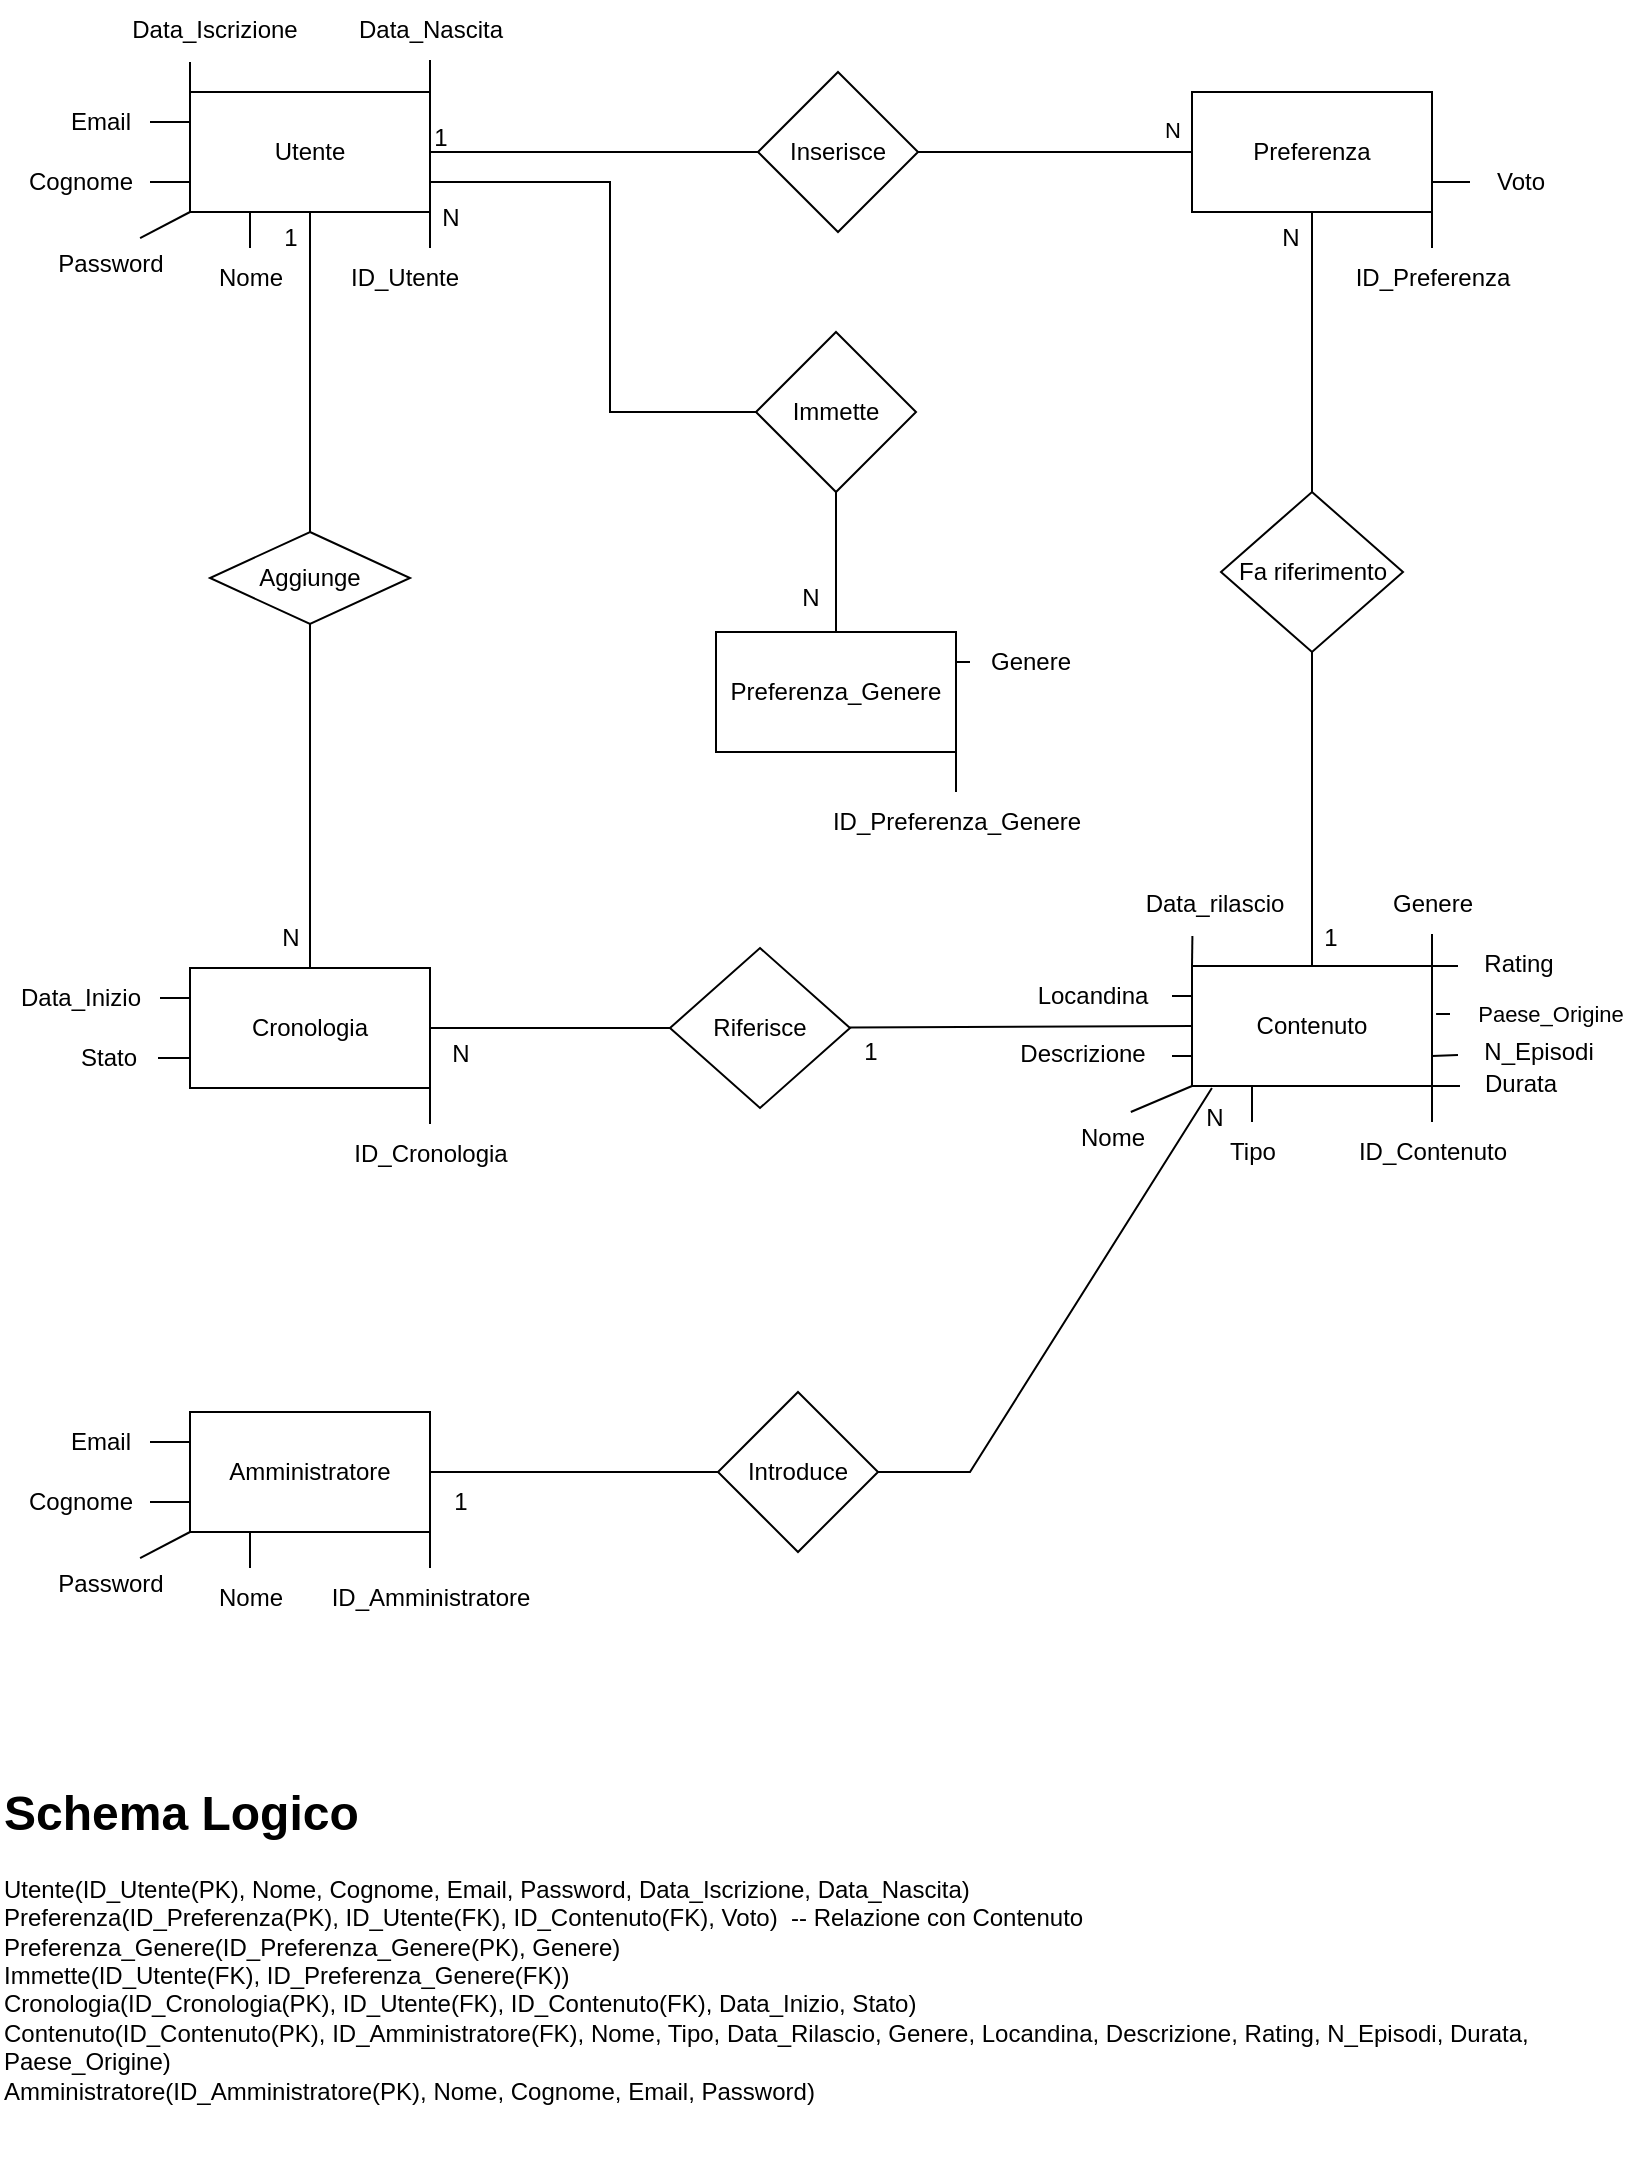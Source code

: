 <mxfile version="24.8.6">
  <diagram name="Pagina-1" id="YwjGSr0FWHyBBaABWbj7">
    <mxGraphModel dx="1195" dy="643" grid="1" gridSize="10" guides="1" tooltips="1" connect="1" arrows="1" fold="1" page="1" pageScale="1" pageWidth="827" pageHeight="1169" math="0" shadow="0">
      <root>
        <mxCell id="0" />
        <mxCell id="1" parent="0" />
        <mxCell id="e4waLGMk03CbxaB5QYb_-1" value="Utente" style="rounded=0;whiteSpace=wrap;html=1;" parent="1" vertex="1">
          <mxGeometry x="110" y="90" width="120" height="60" as="geometry" />
        </mxCell>
        <mxCell id="e4waLGMk03CbxaB5QYb_-2" value="" style="endArrow=none;html=1;rounded=0;exitX=1;exitY=1;exitDx=0;exitDy=0;" parent="1" source="e4waLGMk03CbxaB5QYb_-1" target="e4waLGMk03CbxaB5QYb_-3" edge="1">
          <mxGeometry width="50" height="50" relative="1" as="geometry">
            <mxPoint x="110" y="80" as="sourcePoint" />
            <mxPoint x="230" y="170" as="targetPoint" />
          </mxGeometry>
        </mxCell>
        <mxCell id="e4waLGMk03CbxaB5QYb_-3" value="ID_Utente&lt;span style=&quot;white-space: pre;&quot;&gt;&#x9;&lt;/span&gt;" style="text;html=1;align=center;verticalAlign=middle;resizable=0;points=[];autosize=1;strokeColor=none;fillColor=none;" parent="1" vertex="1">
          <mxGeometry x="180" y="168" width="100" height="30" as="geometry" />
        </mxCell>
        <mxCell id="e4waLGMk03CbxaB5QYb_-4" value="" style="endArrow=none;html=1;rounded=0;entryX=0.25;entryY=1;entryDx=0;entryDy=0;" parent="1" source="e4waLGMk03CbxaB5QYb_-6" target="e4waLGMk03CbxaB5QYb_-1" edge="1">
          <mxGeometry width="50" height="50" relative="1" as="geometry">
            <mxPoint x="140" y="170" as="sourcePoint" />
            <mxPoint x="170" y="190" as="targetPoint" />
          </mxGeometry>
        </mxCell>
        <mxCell id="e4waLGMk03CbxaB5QYb_-6" value="Nome" style="text;html=1;align=center;verticalAlign=middle;resizable=0;points=[];autosize=1;strokeColor=none;fillColor=none;" parent="1" vertex="1">
          <mxGeometry x="115" y="168" width="50" height="30" as="geometry" />
        </mxCell>
        <mxCell id="e4waLGMk03CbxaB5QYb_-7" value="" style="endArrow=none;html=1;rounded=0;entryX=0;entryY=0.75;entryDx=0;entryDy=0;" parent="1" source="e4waLGMk03CbxaB5QYb_-8" target="e4waLGMk03CbxaB5QYb_-1" edge="1">
          <mxGeometry width="50" height="50" relative="1" as="geometry">
            <mxPoint x="90" y="135" as="sourcePoint" />
            <mxPoint x="80" y="130" as="targetPoint" />
          </mxGeometry>
        </mxCell>
        <mxCell id="e4waLGMk03CbxaB5QYb_-8" value="Cognome" style="text;html=1;align=center;verticalAlign=middle;resizable=0;points=[];autosize=1;strokeColor=none;fillColor=none;" parent="1" vertex="1">
          <mxGeometry x="20" y="120" width="70" height="30" as="geometry" />
        </mxCell>
        <mxCell id="e4waLGMk03CbxaB5QYb_-9" value="" style="endArrow=none;html=1;rounded=0;entryX=0;entryY=0;entryDx=0;entryDy=0;exitX=0.38;exitY=1.033;exitDx=0;exitDy=0;exitPerimeter=0;" parent="1" source="e4waLGMk03CbxaB5QYb_-10" target="e4waLGMk03CbxaB5QYb_-1" edge="1">
          <mxGeometry width="50" height="50" relative="1" as="geometry">
            <mxPoint x="90" y="105" as="sourcePoint" />
            <mxPoint x="50" y="210" as="targetPoint" />
          </mxGeometry>
        </mxCell>
        <mxCell id="e4waLGMk03CbxaB5QYb_-10" value="Data_Iscrizione" style="text;html=1;align=center;verticalAlign=middle;resizable=0;points=[];autosize=1;strokeColor=none;fillColor=none;" parent="1" vertex="1">
          <mxGeometry x="72" y="44" width="100" height="30" as="geometry" />
        </mxCell>
        <mxCell id="e4waLGMk03CbxaB5QYb_-11" value="" style="endArrow=none;html=1;rounded=0;exitX=1;exitY=0;exitDx=0;exitDy=0;" parent="1" target="e4waLGMk03CbxaB5QYb_-12" edge="1">
          <mxGeometry width="50" height="50" relative="1" as="geometry">
            <mxPoint x="230" y="92" as="sourcePoint" />
            <mxPoint x="230" y="70" as="targetPoint" />
          </mxGeometry>
        </mxCell>
        <mxCell id="e4waLGMk03CbxaB5QYb_-12" value="Data_Nascita" style="text;html=1;align=center;verticalAlign=middle;resizable=0;points=[];autosize=1;strokeColor=none;fillColor=none;" parent="1" vertex="1">
          <mxGeometry x="185" y="44" width="90" height="30" as="geometry" />
        </mxCell>
        <mxCell id="e4waLGMk03CbxaB5QYb_-13" value="" style="endArrow=none;html=1;rounded=0;entryX=0;entryY=0.25;entryDx=0;entryDy=0;" parent="1" source="e4waLGMk03CbxaB5QYb_-14" target="e4waLGMk03CbxaB5QYb_-1" edge="1">
          <mxGeometry width="50" height="50" relative="1" as="geometry">
            <mxPoint x="90" y="105" as="sourcePoint" />
            <mxPoint x="90" y="160" as="targetPoint" />
          </mxGeometry>
        </mxCell>
        <mxCell id="e4waLGMk03CbxaB5QYb_-14" value="&lt;div&gt;Email&lt;/div&gt;" style="text;html=1;align=center;verticalAlign=middle;resizable=0;points=[];autosize=1;strokeColor=none;fillColor=none;" parent="1" vertex="1">
          <mxGeometry x="40" y="90" width="50" height="30" as="geometry" />
        </mxCell>
        <mxCell id="e4waLGMk03CbxaB5QYb_-15" value="" style="endArrow=none;html=1;rounded=0;entryX=0;entryY=1;entryDx=0;entryDy=0;exitX=0.688;exitY=0.067;exitDx=0;exitDy=0;exitPerimeter=0;" parent="1" source="e4waLGMk03CbxaB5QYb_-17" target="e4waLGMk03CbxaB5QYb_-1" edge="1">
          <mxGeometry width="50" height="50" relative="1" as="geometry">
            <mxPoint x="100" y="160" as="sourcePoint" />
            <mxPoint x="110" y="140" as="targetPoint" />
          </mxGeometry>
        </mxCell>
        <mxCell id="e4waLGMk03CbxaB5QYb_-17" value="Password" style="text;html=1;align=center;verticalAlign=middle;resizable=0;points=[];autosize=1;strokeColor=none;fillColor=none;" parent="1" vertex="1">
          <mxGeometry x="30" y="161" width="80" height="30" as="geometry" />
        </mxCell>
        <mxCell id="e4waLGMk03CbxaB5QYb_-18" value="Amministratore" style="rounded=0;whiteSpace=wrap;html=1;" parent="1" vertex="1">
          <mxGeometry x="110" y="750" width="120" height="60" as="geometry" />
        </mxCell>
        <mxCell id="e4waLGMk03CbxaB5QYb_-19" value="" style="endArrow=none;html=1;rounded=0;exitX=1;exitY=1;exitDx=0;exitDy=0;" parent="1" source="e4waLGMk03CbxaB5QYb_-18" target="e4waLGMk03CbxaB5QYb_-20" edge="1">
          <mxGeometry width="50" height="50" relative="1" as="geometry">
            <mxPoint x="110" y="740" as="sourcePoint" />
            <mxPoint x="230" y="830" as="targetPoint" />
          </mxGeometry>
        </mxCell>
        <mxCell id="e4waLGMk03CbxaB5QYb_-20" value="ID_Amministratore" style="text;html=1;align=center;verticalAlign=middle;resizable=0;points=[];autosize=1;strokeColor=none;fillColor=none;" parent="1" vertex="1">
          <mxGeometry x="170" y="828" width="120" height="30" as="geometry" />
        </mxCell>
        <mxCell id="e4waLGMk03CbxaB5QYb_-21" value="" style="endArrow=none;html=1;rounded=0;entryX=0.25;entryY=1;entryDx=0;entryDy=0;" parent="1" source="e4waLGMk03CbxaB5QYb_-22" target="e4waLGMk03CbxaB5QYb_-18" edge="1">
          <mxGeometry width="50" height="50" relative="1" as="geometry">
            <mxPoint x="140" y="830" as="sourcePoint" />
            <mxPoint x="170" y="850" as="targetPoint" />
          </mxGeometry>
        </mxCell>
        <mxCell id="e4waLGMk03CbxaB5QYb_-22" value="Nome" style="text;html=1;align=center;verticalAlign=middle;resizable=0;points=[];autosize=1;strokeColor=none;fillColor=none;" parent="1" vertex="1">
          <mxGeometry x="115" y="828" width="50" height="30" as="geometry" />
        </mxCell>
        <mxCell id="e4waLGMk03CbxaB5QYb_-23" value="" style="endArrow=none;html=1;rounded=0;entryX=0;entryY=0.75;entryDx=0;entryDy=0;" parent="1" source="e4waLGMk03CbxaB5QYb_-24" target="e4waLGMk03CbxaB5QYb_-18" edge="1">
          <mxGeometry width="50" height="50" relative="1" as="geometry">
            <mxPoint x="90" y="795" as="sourcePoint" />
            <mxPoint x="80" y="790" as="targetPoint" />
          </mxGeometry>
        </mxCell>
        <mxCell id="e4waLGMk03CbxaB5QYb_-24" value="Cognome" style="text;html=1;align=center;verticalAlign=middle;resizable=0;points=[];autosize=1;strokeColor=none;fillColor=none;" parent="1" vertex="1">
          <mxGeometry x="20" y="780" width="70" height="30" as="geometry" />
        </mxCell>
        <mxCell id="e4waLGMk03CbxaB5QYb_-29" value="" style="endArrow=none;html=1;rounded=0;entryX=0;entryY=0.25;entryDx=0;entryDy=0;" parent="1" source="e4waLGMk03CbxaB5QYb_-30" target="e4waLGMk03CbxaB5QYb_-18" edge="1">
          <mxGeometry width="50" height="50" relative="1" as="geometry">
            <mxPoint x="90" y="765" as="sourcePoint" />
            <mxPoint x="90" y="820" as="targetPoint" />
          </mxGeometry>
        </mxCell>
        <mxCell id="e4waLGMk03CbxaB5QYb_-30" value="&lt;div&gt;Email&lt;/div&gt;" style="text;html=1;align=center;verticalAlign=middle;resizable=0;points=[];autosize=1;strokeColor=none;fillColor=none;" parent="1" vertex="1">
          <mxGeometry x="40" y="750" width="50" height="30" as="geometry" />
        </mxCell>
        <mxCell id="e4waLGMk03CbxaB5QYb_-31" value="" style="endArrow=none;html=1;rounded=0;entryX=0;entryY=1;entryDx=0;entryDy=0;exitX=0.688;exitY=0.067;exitDx=0;exitDy=0;exitPerimeter=0;" parent="1" source="e4waLGMk03CbxaB5QYb_-32" target="e4waLGMk03CbxaB5QYb_-18" edge="1">
          <mxGeometry width="50" height="50" relative="1" as="geometry">
            <mxPoint x="100" y="820" as="sourcePoint" />
            <mxPoint x="110" y="800" as="targetPoint" />
          </mxGeometry>
        </mxCell>
        <mxCell id="e4waLGMk03CbxaB5QYb_-32" value="Password" style="text;html=1;align=center;verticalAlign=middle;resizable=0;points=[];autosize=1;strokeColor=none;fillColor=none;" parent="1" vertex="1">
          <mxGeometry x="30" y="821" width="80" height="30" as="geometry" />
        </mxCell>
        <mxCell id="e4waLGMk03CbxaB5QYb_-33" value="Contenuto" style="rounded=0;whiteSpace=wrap;html=1;" parent="1" vertex="1">
          <mxGeometry x="611" y="527" width="120" height="60" as="geometry" />
        </mxCell>
        <mxCell id="e4waLGMk03CbxaB5QYb_-34" value="" style="endArrow=none;html=1;rounded=0;exitX=1;exitY=1;exitDx=0;exitDy=0;" parent="1" source="e4waLGMk03CbxaB5QYb_-33" target="e4waLGMk03CbxaB5QYb_-35" edge="1">
          <mxGeometry width="50" height="50" relative="1" as="geometry">
            <mxPoint x="611" y="517" as="sourcePoint" />
            <mxPoint x="731" y="607" as="targetPoint" />
          </mxGeometry>
        </mxCell>
        <mxCell id="e4waLGMk03CbxaB5QYb_-35" value="ID_Contenuto" style="text;html=1;align=center;verticalAlign=middle;resizable=0;points=[];autosize=1;strokeColor=none;fillColor=none;" parent="1" vertex="1">
          <mxGeometry x="686" y="605" width="90" height="30" as="geometry" />
        </mxCell>
        <mxCell id="e4waLGMk03CbxaB5QYb_-36" value="" style="endArrow=none;html=1;rounded=0;entryX=0.25;entryY=1;entryDx=0;entryDy=0;" parent="1" source="e4waLGMk03CbxaB5QYb_-37" target="e4waLGMk03CbxaB5QYb_-33" edge="1">
          <mxGeometry width="50" height="50" relative="1" as="geometry">
            <mxPoint x="641" y="607" as="sourcePoint" />
            <mxPoint x="671" y="627" as="targetPoint" />
          </mxGeometry>
        </mxCell>
        <mxCell id="e4waLGMk03CbxaB5QYb_-37" value="Tipo" style="text;html=1;align=center;verticalAlign=middle;resizable=0;points=[];autosize=1;strokeColor=none;fillColor=none;" parent="1" vertex="1">
          <mxGeometry x="616" y="605" width="50" height="30" as="geometry" />
        </mxCell>
        <mxCell id="e4waLGMk03CbxaB5QYb_-39" value="Descrizione" style="text;html=1;align=center;verticalAlign=middle;resizable=0;points=[];autosize=1;strokeColor=none;fillColor=none;" parent="1" vertex="1">
          <mxGeometry x="511" y="556" width="90" height="30" as="geometry" />
        </mxCell>
        <mxCell id="e4waLGMk03CbxaB5QYb_-40" value="" style="endArrow=none;html=1;rounded=0;entryX=0;entryY=0;entryDx=0;entryDy=0;exitX=0.38;exitY=1.033;exitDx=0;exitDy=0;exitPerimeter=0;" parent="1" source="e4waLGMk03CbxaB5QYb_-41" target="e4waLGMk03CbxaB5QYb_-33" edge="1">
          <mxGeometry width="50" height="50" relative="1" as="geometry">
            <mxPoint x="591" y="542" as="sourcePoint" />
            <mxPoint x="551" y="647" as="targetPoint" />
          </mxGeometry>
        </mxCell>
        <mxCell id="e4waLGMk03CbxaB5QYb_-41" value="Data_rilascio" style="text;html=1;align=center;verticalAlign=middle;resizable=0;points=[];autosize=1;strokeColor=none;fillColor=none;" parent="1" vertex="1">
          <mxGeometry x="577" y="481" width="90" height="30" as="geometry" />
        </mxCell>
        <mxCell id="e4waLGMk03CbxaB5QYb_-42" value="" style="endArrow=none;html=1;rounded=0;exitX=1;exitY=0;exitDx=0;exitDy=0;" parent="1" target="e4waLGMk03CbxaB5QYb_-43" edge="1">
          <mxGeometry width="50" height="50" relative="1" as="geometry">
            <mxPoint x="731" y="529" as="sourcePoint" />
            <mxPoint x="731" y="507" as="targetPoint" />
          </mxGeometry>
        </mxCell>
        <mxCell id="e4waLGMk03CbxaB5QYb_-43" value="Genere" style="text;html=1;align=center;verticalAlign=middle;resizable=0;points=[];autosize=1;strokeColor=none;fillColor=none;" parent="1" vertex="1">
          <mxGeometry x="701" y="481" width="60" height="30" as="geometry" />
        </mxCell>
        <mxCell id="e4waLGMk03CbxaB5QYb_-44" value="" style="endArrow=none;html=1;rounded=0;entryX=0;entryY=0.25;entryDx=0;entryDy=0;" parent="1" source="e4waLGMk03CbxaB5QYb_-45" target="e4waLGMk03CbxaB5QYb_-33" edge="1">
          <mxGeometry width="50" height="50" relative="1" as="geometry">
            <mxPoint x="591" y="542" as="sourcePoint" />
            <mxPoint x="591" y="597" as="targetPoint" />
          </mxGeometry>
        </mxCell>
        <mxCell id="e4waLGMk03CbxaB5QYb_-45" value="Locandina" style="text;html=1;align=center;verticalAlign=middle;resizable=0;points=[];autosize=1;strokeColor=none;fillColor=none;" parent="1" vertex="1">
          <mxGeometry x="521" y="527" width="80" height="30" as="geometry" />
        </mxCell>
        <mxCell id="e4waLGMk03CbxaB5QYb_-46" value="" style="endArrow=none;html=1;rounded=0;entryX=0;entryY=1;entryDx=0;entryDy=0;exitX=0.688;exitY=0.067;exitDx=0;exitDy=0;exitPerimeter=0;" parent="1" source="e4waLGMk03CbxaB5QYb_-47" target="e4waLGMk03CbxaB5QYb_-33" edge="1">
          <mxGeometry width="50" height="50" relative="1" as="geometry">
            <mxPoint x="601" y="597" as="sourcePoint" />
            <mxPoint x="611" y="577" as="targetPoint" />
          </mxGeometry>
        </mxCell>
        <mxCell id="e4waLGMk03CbxaB5QYb_-47" value="Nome" style="text;html=1;align=center;verticalAlign=middle;resizable=0;points=[];autosize=1;strokeColor=none;fillColor=none;" parent="1" vertex="1">
          <mxGeometry x="546" y="598" width="50" height="30" as="geometry" />
        </mxCell>
        <mxCell id="e4waLGMk03CbxaB5QYb_-48" value="" style="endArrow=none;html=1;rounded=0;entryX=0;entryY=0.533;entryDx=0;entryDy=0;entryPerimeter=0;exitX=1;exitY=0;exitDx=0;exitDy=0;" parent="1" source="e4waLGMk03CbxaB5QYb_-33" target="e4waLGMk03CbxaB5QYb_-50" edge="1">
          <mxGeometry width="50" height="50" relative="1" as="geometry">
            <mxPoint x="731" y="542" as="sourcePoint" />
            <mxPoint x="751" y="541" as="targetPoint" />
          </mxGeometry>
        </mxCell>
        <mxCell id="e4waLGMk03CbxaB5QYb_-50" value="Rating" style="text;html=1;align=center;verticalAlign=middle;resizable=0;points=[];autosize=1;strokeColor=none;fillColor=none;" parent="1" vertex="1">
          <mxGeometry x="744" y="511" width="60" height="30" as="geometry" />
        </mxCell>
        <mxCell id="e4waLGMk03CbxaB5QYb_-52" value="" style="endArrow=none;html=1;rounded=0;entryX=0;entryY=0.533;entryDx=0;entryDy=0;entryPerimeter=0;" parent="1" target="e4waLGMk03CbxaB5QYb_-53" edge="1">
          <mxGeometry width="50" height="50" relative="1" as="geometry">
            <mxPoint x="731" y="587" as="sourcePoint" />
            <mxPoint x="751" y="598" as="targetPoint" />
          </mxGeometry>
        </mxCell>
        <mxCell id="e4waLGMk03CbxaB5QYb_-53" value="Durata" style="text;html=1;align=center;verticalAlign=middle;resizable=0;points=[];autosize=1;strokeColor=none;fillColor=none;" parent="1" vertex="1">
          <mxGeometry x="745" y="571" width="60" height="30" as="geometry" />
        </mxCell>
        <mxCell id="e4waLGMk03CbxaB5QYb_-60" value="" style="endArrow=none;html=1;rounded=0;entryX=1;entryY=0.75;entryDx=0;entryDy=0;" parent="1" source="e4waLGMk03CbxaB5QYb_-61" target="e4waLGMk03CbxaB5QYb_-33" edge="1">
          <mxGeometry width="50" height="50" relative="1" as="geometry">
            <mxPoint x="595" y="572" as="sourcePoint" />
            <mxPoint x="735" y="572" as="targetPoint" />
          </mxGeometry>
        </mxCell>
        <mxCell id="e4waLGMk03CbxaB5QYb_-61" value="N_Episodi" style="text;html=1;align=center;verticalAlign=middle;resizable=0;points=[];autosize=1;strokeColor=none;fillColor=none;" parent="1" vertex="1">
          <mxGeometry x="744" y="555" width="80" height="30" as="geometry" />
        </mxCell>
        <mxCell id="e4waLGMk03CbxaB5QYb_-62" value="" style="endArrow=none;html=1;rounded=0;entryX=1.017;entryY=0.4;entryDx=0;entryDy=0;entryPerimeter=0;" parent="1" source="e4waLGMk03CbxaB5QYb_-63" target="e4waLGMk03CbxaB5QYb_-33" edge="1">
          <mxGeometry width="50" height="50" relative="1" as="geometry">
            <mxPoint x="595" y="542" as="sourcePoint" />
            <mxPoint x="735" y="542" as="targetPoint" />
          </mxGeometry>
        </mxCell>
        <mxCell id="e4waLGMk03CbxaB5QYb_-63" value="&lt;font style=&quot;font-size: 11px;&quot;&gt;Paese_Origine&lt;/font&gt;" style="text;html=1;align=center;verticalAlign=middle;resizable=0;points=[];autosize=1;strokeColor=none;fillColor=none;" parent="1" vertex="1">
          <mxGeometry x="740" y="536" width="100" height="30" as="geometry" />
        </mxCell>
        <mxCell id="e4waLGMk03CbxaB5QYb_-66" value="Cronologia" style="rounded=0;whiteSpace=wrap;html=1;" parent="1" vertex="1">
          <mxGeometry x="110" y="528" width="120" height="60" as="geometry" />
        </mxCell>
        <mxCell id="e4waLGMk03CbxaB5QYb_-67" value="" style="endArrow=none;html=1;rounded=0;exitX=1;exitY=1;exitDx=0;exitDy=0;" parent="1" source="e4waLGMk03CbxaB5QYb_-66" target="e4waLGMk03CbxaB5QYb_-68" edge="1">
          <mxGeometry width="50" height="50" relative="1" as="geometry">
            <mxPoint x="110" y="518" as="sourcePoint" />
            <mxPoint x="230" y="608" as="targetPoint" />
          </mxGeometry>
        </mxCell>
        <mxCell id="e4waLGMk03CbxaB5QYb_-68" value="ID_Cronologia" style="text;html=1;align=center;verticalAlign=middle;resizable=0;points=[];autosize=1;strokeColor=none;fillColor=none;" parent="1" vertex="1">
          <mxGeometry x="180" y="606" width="100" height="30" as="geometry" />
        </mxCell>
        <mxCell id="e4waLGMk03CbxaB5QYb_-69" value="" style="endArrow=none;html=1;rounded=0;entryX=0;entryY=0.75;entryDx=0;entryDy=0;" parent="1" source="e4waLGMk03CbxaB5QYb_-70" target="e4waLGMk03CbxaB5QYb_-66" edge="1">
          <mxGeometry width="50" height="50" relative="1" as="geometry">
            <mxPoint x="90" y="573" as="sourcePoint" />
            <mxPoint x="80" y="568" as="targetPoint" />
          </mxGeometry>
        </mxCell>
        <mxCell id="e4waLGMk03CbxaB5QYb_-70" value="Stato" style="text;html=1;align=center;verticalAlign=middle;resizable=0;points=[];autosize=1;strokeColor=none;fillColor=none;" parent="1" vertex="1">
          <mxGeometry x="44" y="558" width="50" height="30" as="geometry" />
        </mxCell>
        <mxCell id="e4waLGMk03CbxaB5QYb_-71" value="" style="endArrow=none;html=1;rounded=0;entryX=0;entryY=0.25;entryDx=0;entryDy=0;" parent="1" source="e4waLGMk03CbxaB5QYb_-72" target="e4waLGMk03CbxaB5QYb_-66" edge="1">
          <mxGeometry width="50" height="50" relative="1" as="geometry">
            <mxPoint x="90" y="543" as="sourcePoint" />
            <mxPoint x="90" y="598" as="targetPoint" />
          </mxGeometry>
        </mxCell>
        <mxCell id="e4waLGMk03CbxaB5QYb_-72" value="Data_Inizio" style="text;html=1;align=center;verticalAlign=middle;resizable=0;points=[];autosize=1;strokeColor=none;fillColor=none;" parent="1" vertex="1">
          <mxGeometry x="15" y="528" width="80" height="30" as="geometry" />
        </mxCell>
        <mxCell id="e4waLGMk03CbxaB5QYb_-73" value="Preferenza" style="rounded=0;whiteSpace=wrap;html=1;" parent="1" vertex="1">
          <mxGeometry x="611" y="90" width="120" height="60" as="geometry" />
        </mxCell>
        <mxCell id="e4waLGMk03CbxaB5QYb_-74" value="" style="endArrow=none;html=1;rounded=0;exitX=1;exitY=1;exitDx=0;exitDy=0;" parent="1" source="e4waLGMk03CbxaB5QYb_-73" target="e4waLGMk03CbxaB5QYb_-75" edge="1">
          <mxGeometry width="50" height="50" relative="1" as="geometry">
            <mxPoint x="611" y="80" as="sourcePoint" />
            <mxPoint x="731" y="170" as="targetPoint" />
          </mxGeometry>
        </mxCell>
        <mxCell id="e4waLGMk03CbxaB5QYb_-75" value="ID_Preferenza" style="text;html=1;align=center;verticalAlign=middle;resizable=0;points=[];autosize=1;strokeColor=none;fillColor=none;" parent="1" vertex="1">
          <mxGeometry x="681" y="168" width="100" height="30" as="geometry" />
        </mxCell>
        <mxCell id="e4waLGMk03CbxaB5QYb_-76" value="" style="endArrow=none;html=1;rounded=0;entryX=1;entryY=0.75;entryDx=0;entryDy=0;" parent="1" source="e4waLGMk03CbxaB5QYb_-77" target="e4waLGMk03CbxaB5QYb_-73" edge="1">
          <mxGeometry width="50" height="50" relative="1" as="geometry">
            <mxPoint x="591" y="135" as="sourcePoint" />
            <mxPoint x="581" y="130" as="targetPoint" />
          </mxGeometry>
        </mxCell>
        <mxCell id="e4waLGMk03CbxaB5QYb_-77" value="Voto" style="text;html=1;align=center;verticalAlign=middle;resizable=0;points=[];autosize=1;strokeColor=none;fillColor=none;" parent="1" vertex="1">
          <mxGeometry x="750" y="120" width="50" height="30" as="geometry" />
        </mxCell>
        <mxCell id="e4waLGMk03CbxaB5QYb_-80" value="Preferenza_Genere" style="rounded=0;whiteSpace=wrap;html=1;" parent="1" vertex="1">
          <mxGeometry x="373" y="360" width="120" height="60" as="geometry" />
        </mxCell>
        <mxCell id="e4waLGMk03CbxaB5QYb_-81" value="" style="endArrow=none;html=1;rounded=0;exitX=1;exitY=1;exitDx=0;exitDy=0;" parent="1" source="e4waLGMk03CbxaB5QYb_-80" target="e4waLGMk03CbxaB5QYb_-82" edge="1">
          <mxGeometry width="50" height="50" relative="1" as="geometry">
            <mxPoint x="616" y="290" as="sourcePoint" />
            <mxPoint x="736" y="380" as="targetPoint" />
          </mxGeometry>
        </mxCell>
        <mxCell id="e4waLGMk03CbxaB5QYb_-82" value="ID_Preferenza_Genere" style="text;html=1;align=center;verticalAlign=middle;resizable=0;points=[];autosize=1;strokeColor=none;fillColor=none;" parent="1" vertex="1">
          <mxGeometry x="423" y="440" width="140" height="30" as="geometry" />
        </mxCell>
        <mxCell id="e4waLGMk03CbxaB5QYb_-83" value="" style="endArrow=none;html=1;rounded=0;entryX=1;entryY=0.25;entryDx=0;entryDy=0;" parent="1" source="e4waLGMk03CbxaB5QYb_-84" target="e4waLGMk03CbxaB5QYb_-80" edge="1">
          <mxGeometry width="50" height="50" relative="1" as="geometry">
            <mxPoint x="596" y="345" as="sourcePoint" />
            <mxPoint x="586" y="340" as="targetPoint" />
          </mxGeometry>
        </mxCell>
        <mxCell id="e4waLGMk03CbxaB5QYb_-84" value="Genere" style="text;html=1;align=center;verticalAlign=middle;resizable=0;points=[];autosize=1;strokeColor=none;fillColor=none;" parent="1" vertex="1">
          <mxGeometry x="500" y="360" width="60" height="30" as="geometry" />
        </mxCell>
        <mxCell id="e4waLGMk03CbxaB5QYb_-85" value="Aggiunge" style="rhombus;whiteSpace=wrap;html=1;" parent="1" vertex="1">
          <mxGeometry x="120" y="310" width="100" height="46" as="geometry" />
        </mxCell>
        <mxCell id="e4waLGMk03CbxaB5QYb_-86" value="" style="endArrow=none;html=1;rounded=0;exitX=0.5;exitY=0;exitDx=0;exitDy=0;entryX=0.5;entryY=1;entryDx=0;entryDy=0;" parent="1" source="e4waLGMk03CbxaB5QYb_-85" target="e4waLGMk03CbxaB5QYb_-1" edge="1">
          <mxGeometry width="50" height="50" relative="1" as="geometry">
            <mxPoint x="260" y="270" as="sourcePoint" />
            <mxPoint x="310" y="220" as="targetPoint" />
          </mxGeometry>
        </mxCell>
        <mxCell id="e4waLGMk03CbxaB5QYb_-87" value="" style="endArrow=none;html=1;rounded=0;entryX=0.5;entryY=1;entryDx=0;entryDy=0;exitX=0.5;exitY=0;exitDx=0;exitDy=0;" parent="1" source="e4waLGMk03CbxaB5QYb_-66" target="e4waLGMk03CbxaB5QYb_-85" edge="1">
          <mxGeometry width="50" height="50" relative="1" as="geometry">
            <mxPoint x="260" y="360" as="sourcePoint" />
            <mxPoint x="200" y="300" as="targetPoint" />
          </mxGeometry>
        </mxCell>
        <mxCell id="e4waLGMk03CbxaB5QYb_-88" value="" style="endArrow=none;html=1;rounded=0;entryX=0;entryY=0.5;entryDx=0;entryDy=0;" parent="1" source="e4waLGMk03CbxaB5QYb_-89" target="e4waLGMk03CbxaB5QYb_-33" edge="1">
          <mxGeometry width="50" height="50" relative="1" as="geometry">
            <mxPoint x="510" y="557" as="sourcePoint" />
            <mxPoint x="477" y="601" as="targetPoint" />
          </mxGeometry>
        </mxCell>
        <mxCell id="e4waLGMk03CbxaB5QYb_-89" value="Riferisce" style="rhombus;whiteSpace=wrap;html=1;" parent="1" vertex="1">
          <mxGeometry x="350" y="518" width="90" height="80" as="geometry" />
        </mxCell>
        <mxCell id="e4waLGMk03CbxaB5QYb_-90" value="" style="endArrow=none;html=1;rounded=0;exitX=1;exitY=0.5;exitDx=0;exitDy=0;entryX=0;entryY=0.5;entryDx=0;entryDy=0;" parent="1" source="e4waLGMk03CbxaB5QYb_-66" target="e4waLGMk03CbxaB5QYb_-89" edge="1">
          <mxGeometry width="50" height="50" relative="1" as="geometry">
            <mxPoint x="290" y="681" as="sourcePoint" />
            <mxPoint x="340" y="631" as="targetPoint" />
          </mxGeometry>
        </mxCell>
        <mxCell id="e4waLGMk03CbxaB5QYb_-91" value="" style="endArrow=none;html=1;rounded=0;entryX=0;entryY=0.75;entryDx=0;entryDy=0;exitX=1;exitY=0.533;exitDx=0;exitDy=0;exitPerimeter=0;" parent="1" source="e4waLGMk03CbxaB5QYb_-39" target="e4waLGMk03CbxaB5QYb_-33" edge="1">
          <mxGeometry width="50" height="50" relative="1" as="geometry">
            <mxPoint x="370" y="741" as="sourcePoint" />
            <mxPoint x="420" y="691" as="targetPoint" />
          </mxGeometry>
        </mxCell>
        <mxCell id="e4waLGMk03CbxaB5QYb_-92" value="" style="endArrow=none;html=1;rounded=0;exitX=1;exitY=0.5;exitDx=0;exitDy=0;entryX=0;entryY=0.5;entryDx=0;entryDy=0;" parent="1" source="e4waLGMk03CbxaB5QYb_-1" target="e4waLGMk03CbxaB5QYb_-93" edge="1">
          <mxGeometry width="50" height="50" relative="1" as="geometry">
            <mxPoint x="280" y="210" as="sourcePoint" />
            <mxPoint x="390" y="120" as="targetPoint" />
          </mxGeometry>
        </mxCell>
        <mxCell id="e4waLGMk03CbxaB5QYb_-93" value="Inserisce" style="rhombus;whiteSpace=wrap;html=1;" parent="1" vertex="1">
          <mxGeometry x="394" y="80" width="80" height="80" as="geometry" />
        </mxCell>
        <mxCell id="e4waLGMk03CbxaB5QYb_-94" value="" style="endArrow=none;html=1;rounded=0;exitX=1;exitY=0.5;exitDx=0;exitDy=0;entryX=0;entryY=0.5;entryDx=0;entryDy=0;" parent="1" source="e4waLGMk03CbxaB5QYb_-93" target="e4waLGMk03CbxaB5QYb_-73" edge="1">
          <mxGeometry width="50" height="50" relative="1" as="geometry">
            <mxPoint x="420" y="290" as="sourcePoint" />
            <mxPoint x="470" y="240" as="targetPoint" />
          </mxGeometry>
        </mxCell>
        <mxCell id="e4waLGMk03CbxaB5QYb_-115" value="N" style="edgeLabel;html=1;align=center;verticalAlign=middle;resizable=0;points=[];" parent="e4waLGMk03CbxaB5QYb_-94" vertex="1" connectable="0">
          <mxGeometry x="0.708" y="3" relative="1" as="geometry">
            <mxPoint x="10" y="-8" as="offset" />
          </mxGeometry>
        </mxCell>
        <mxCell id="e4waLGMk03CbxaB5QYb_-95" value="" style="endArrow=none;html=1;rounded=0;entryX=0;entryY=0.5;entryDx=0;entryDy=0;exitX=1;exitY=0.75;exitDx=0;exitDy=0;" parent="1" source="e4waLGMk03CbxaB5QYb_-1" target="e4waLGMk03CbxaB5QYb_-96" edge="1">
          <mxGeometry width="50" height="50" relative="1" as="geometry">
            <mxPoint x="290" y="250" as="sourcePoint" />
            <mxPoint x="410" y="250" as="targetPoint" />
            <Array as="points">
              <mxPoint x="320" y="135" />
              <mxPoint x="320" y="250" />
            </Array>
          </mxGeometry>
        </mxCell>
        <mxCell id="e4waLGMk03CbxaB5QYb_-96" value="&lt;span lang=&quot;it&quot; class=&quot;BxUVEf ILfuVd&quot;&gt;&lt;span class=&quot;hgKElc&quot;&gt;Immette&lt;br&gt;&lt;/span&gt;&lt;/span&gt;" style="rhombus;whiteSpace=wrap;html=1;" parent="1" vertex="1">
          <mxGeometry x="393" y="210" width="80" height="80" as="geometry" />
        </mxCell>
        <mxCell id="e4waLGMk03CbxaB5QYb_-97" value="" style="endArrow=none;html=1;rounded=0;exitX=0.5;exitY=1;exitDx=0;exitDy=0;entryX=0.5;entryY=0;entryDx=0;entryDy=0;" parent="1" source="e4waLGMk03CbxaB5QYb_-96" target="e4waLGMk03CbxaB5QYb_-80" edge="1">
          <mxGeometry width="50" height="50" relative="1" as="geometry">
            <mxPoint x="440" y="420" as="sourcePoint" />
            <mxPoint x="616" y="300" as="targetPoint" />
            <Array as="points">
              <mxPoint x="433" y="330" />
            </Array>
          </mxGeometry>
        </mxCell>
        <mxCell id="e4waLGMk03CbxaB5QYb_-103" value="" style="endArrow=none;html=1;rounded=0;exitX=1;exitY=0.5;exitDx=0;exitDy=0;" parent="1" source="e4waLGMk03CbxaB5QYb_-18" target="e4waLGMk03CbxaB5QYb_-104" edge="1">
          <mxGeometry width="50" height="50" relative="1" as="geometry">
            <mxPoint x="330" y="790" as="sourcePoint" />
            <mxPoint x="370" y="780" as="targetPoint" />
          </mxGeometry>
        </mxCell>
        <mxCell id="e4waLGMk03CbxaB5QYb_-104" value="Introduce" style="rhombus;whiteSpace=wrap;html=1;" parent="1" vertex="1">
          <mxGeometry x="374" y="740" width="80" height="80" as="geometry" />
        </mxCell>
        <mxCell id="e4waLGMk03CbxaB5QYb_-105" value="" style="endArrow=none;html=1;rounded=0;exitX=1;exitY=0.5;exitDx=0;exitDy=0;entryX=0.083;entryY=1.017;entryDx=0;entryDy=0;entryPerimeter=0;" parent="1" source="e4waLGMk03CbxaB5QYb_-104" target="e4waLGMk03CbxaB5QYb_-33" edge="1">
          <mxGeometry width="50" height="50" relative="1" as="geometry">
            <mxPoint x="480" y="850" as="sourcePoint" />
            <mxPoint x="530" y="800" as="targetPoint" />
            <Array as="points">
              <mxPoint x="500" y="780" />
            </Array>
          </mxGeometry>
        </mxCell>
        <mxCell id="e4waLGMk03CbxaB5QYb_-106" value="1" style="text;html=1;align=center;verticalAlign=middle;resizable=0;points=[];autosize=1;strokeColor=none;fillColor=none;" parent="1" vertex="1">
          <mxGeometry x="145" y="148" width="30" height="30" as="geometry" />
        </mxCell>
        <mxCell id="e4waLGMk03CbxaB5QYb_-107" value="N" style="text;html=1;align=center;verticalAlign=middle;resizable=0;points=[];autosize=1;strokeColor=none;fillColor=none;" parent="1" vertex="1">
          <mxGeometry x="145" y="498" width="30" height="30" as="geometry" />
        </mxCell>
        <mxCell id="e4waLGMk03CbxaB5QYb_-108" value="1" style="text;html=1;align=center;verticalAlign=middle;resizable=0;points=[];autosize=1;strokeColor=none;fillColor=none;" parent="1" vertex="1">
          <mxGeometry x="435" y="555" width="30" height="30" as="geometry" />
        </mxCell>
        <mxCell id="e4waLGMk03CbxaB5QYb_-109" value="N" style="text;html=1;align=center;verticalAlign=middle;resizable=0;points=[];autosize=1;strokeColor=none;fillColor=none;" parent="1" vertex="1">
          <mxGeometry x="230" y="556" width="30" height="30" as="geometry" />
        </mxCell>
        <mxCell id="e4waLGMk03CbxaB5QYb_-110" value="N" style="text;html=1;align=center;verticalAlign=middle;resizable=0;points=[];autosize=1;strokeColor=none;fillColor=none;" parent="1" vertex="1">
          <mxGeometry x="607" y="588" width="30" height="30" as="geometry" />
        </mxCell>
        <mxCell id="e4waLGMk03CbxaB5QYb_-111" value="1" style="text;html=1;align=center;verticalAlign=middle;resizable=0;points=[];autosize=1;strokeColor=none;fillColor=none;" parent="1" vertex="1">
          <mxGeometry x="230" y="780" width="30" height="30" as="geometry" />
        </mxCell>
        <mxCell id="e4waLGMk03CbxaB5QYb_-112" value="" style="endArrow=none;html=1;rounded=0;entryX=0.5;entryY=1;entryDx=0;entryDy=0;" parent="1" source="e4waLGMk03CbxaB5QYb_-113" target="e4waLGMk03CbxaB5QYb_-73" edge="1">
          <mxGeometry width="50" height="50" relative="1" as="geometry">
            <mxPoint x="670" y="270" as="sourcePoint" />
            <mxPoint x="690" y="370" as="targetPoint" />
          </mxGeometry>
        </mxCell>
        <mxCell id="e4waLGMk03CbxaB5QYb_-113" value="Fa riferimento" style="rhombus;whiteSpace=wrap;html=1;" parent="1" vertex="1">
          <mxGeometry x="625.5" y="290" width="91" height="80" as="geometry" />
        </mxCell>
        <mxCell id="e4waLGMk03CbxaB5QYb_-114" value="" style="endArrow=none;html=1;rounded=0;entryX=0.5;entryY=1;entryDx=0;entryDy=0;exitX=0.5;exitY=0;exitDx=0;exitDy=0;" parent="1" source="e4waLGMk03CbxaB5QYb_-33" target="e4waLGMk03CbxaB5QYb_-113" edge="1">
          <mxGeometry width="50" height="50" relative="1" as="geometry">
            <mxPoint x="630" y="460" as="sourcePoint" />
            <mxPoint x="680" y="410" as="targetPoint" />
          </mxGeometry>
        </mxCell>
        <mxCell id="e4waLGMk03CbxaB5QYb_-116" value="1" style="text;html=1;align=center;verticalAlign=middle;resizable=0;points=[];autosize=1;strokeColor=none;fillColor=none;" parent="1" vertex="1">
          <mxGeometry x="220" y="98" width="30" height="30" as="geometry" />
        </mxCell>
        <mxCell id="e4waLGMk03CbxaB5QYb_-117" value="1" style="text;html=1;align=center;verticalAlign=middle;resizable=0;points=[];autosize=1;strokeColor=none;fillColor=none;" parent="1" vertex="1">
          <mxGeometry x="665" y="498" width="30" height="30" as="geometry" />
        </mxCell>
        <mxCell id="e4waLGMk03CbxaB5QYb_-118" value="N" style="text;html=1;align=center;verticalAlign=middle;resizable=0;points=[];autosize=1;strokeColor=none;fillColor=none;" parent="1" vertex="1">
          <mxGeometry x="645" y="148" width="30" height="30" as="geometry" />
        </mxCell>
        <mxCell id="e4waLGMk03CbxaB5QYb_-119" value="N" style="text;html=1;align=center;verticalAlign=middle;resizable=0;points=[];autosize=1;strokeColor=none;fillColor=none;" parent="1" vertex="1">
          <mxGeometry x="405" y="328" width="30" height="30" as="geometry" />
        </mxCell>
        <mxCell id="e4waLGMk03CbxaB5QYb_-120" value="N" style="text;html=1;align=center;verticalAlign=middle;resizable=0;points=[];autosize=1;strokeColor=none;fillColor=none;" parent="1" vertex="1">
          <mxGeometry x="225" y="138" width="30" height="30" as="geometry" />
        </mxCell>
        <mxCell id="bLnEazIqRnS4ujHUDaee-2" value="&lt;h1 style=&quot;margin-top: 0px;&quot;&gt;Schema Logico&lt;br&gt;&lt;/h1&gt;&lt;p&gt;Utente(ID_Utente(PK), Nome, Cognome, Email, Password, Data_Iscrizione, Data_Nascita)&lt;br&gt;Preferenza(ID_Preferenza(PK), ID_Utente(FK), ID_Contenuto(FK), Voto)&amp;nbsp; -- Relazione con Contenuto&lt;br&gt;Preferenza_Genere(ID_Preferenza_Genere(PK), Genere)&lt;br&gt;Immette(ID_Utente(FK), ID_Preferenza_Genere(FK))&lt;br&gt;Cronologia(ID_Cronologia(PK), ID_Utente(FK), ID_Contenuto(FK), Data_Inizio, Stato)&lt;br&gt;Contenuto(ID_Contenuto(PK), ID_Amministratore(FK), Nome, Tipo, Data_Rilascio, Genere, Locandina, Descrizione, Rating, N_Episodi, Durata, Paese_Origine)&lt;br&gt;Amministratore(ID_Amministratore(PK), Nome, Cognome, Email, Password)&lt;br&gt;&lt;br&gt;&lt;/p&gt;" style="text;html=1;whiteSpace=wrap;overflow=hidden;rounded=0;" parent="1" vertex="1">
          <mxGeometry x="15" y="930" width="804" height="190" as="geometry" />
        </mxCell>
      </root>
    </mxGraphModel>
  </diagram>
</mxfile>
